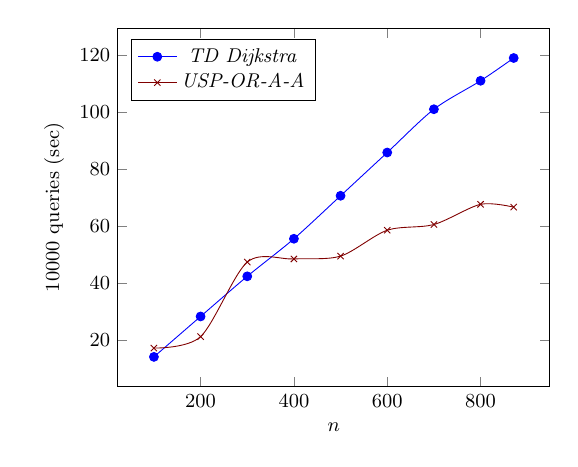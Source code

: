 \tikzstyle{textstyle}=[font=\fontsize{9}{9}\selectfont]
\begin{tikzpicture}[textstyle, scale=0.8]
    \begin{axis}[
        xlabel={$n$},
        ylabel={$10000$ queries (sec)},
		legend pos=north west
        ]
        
    \addplot[smooth,mark=*,color=blue] plot coordinates {
		(100,14.1)
		(200,28.3)
		(300,42.4)
		(400,55.6)
		(500,70.7)
		(600,85.9)
		(700,101.1)
		(800,111.1)
		(871,119.1)
    };
    \addlegendentry{\textit{TD Dijkstra}}
    
    \addplot[smooth,mark=x,color=black!50!red] plot coordinates {
		(100,17.2)
		(200,21.2)
		(300,47.4)
		(400,48.5)
		(500,49.5)
		(600,58.6)
		(700,60.6)
		(800,67.7)
		(871,66.7)
    };
    \addlegendentry{\textit{USP-OR-A-A}}
    
    \end{axis}
\end{tikzpicture}
